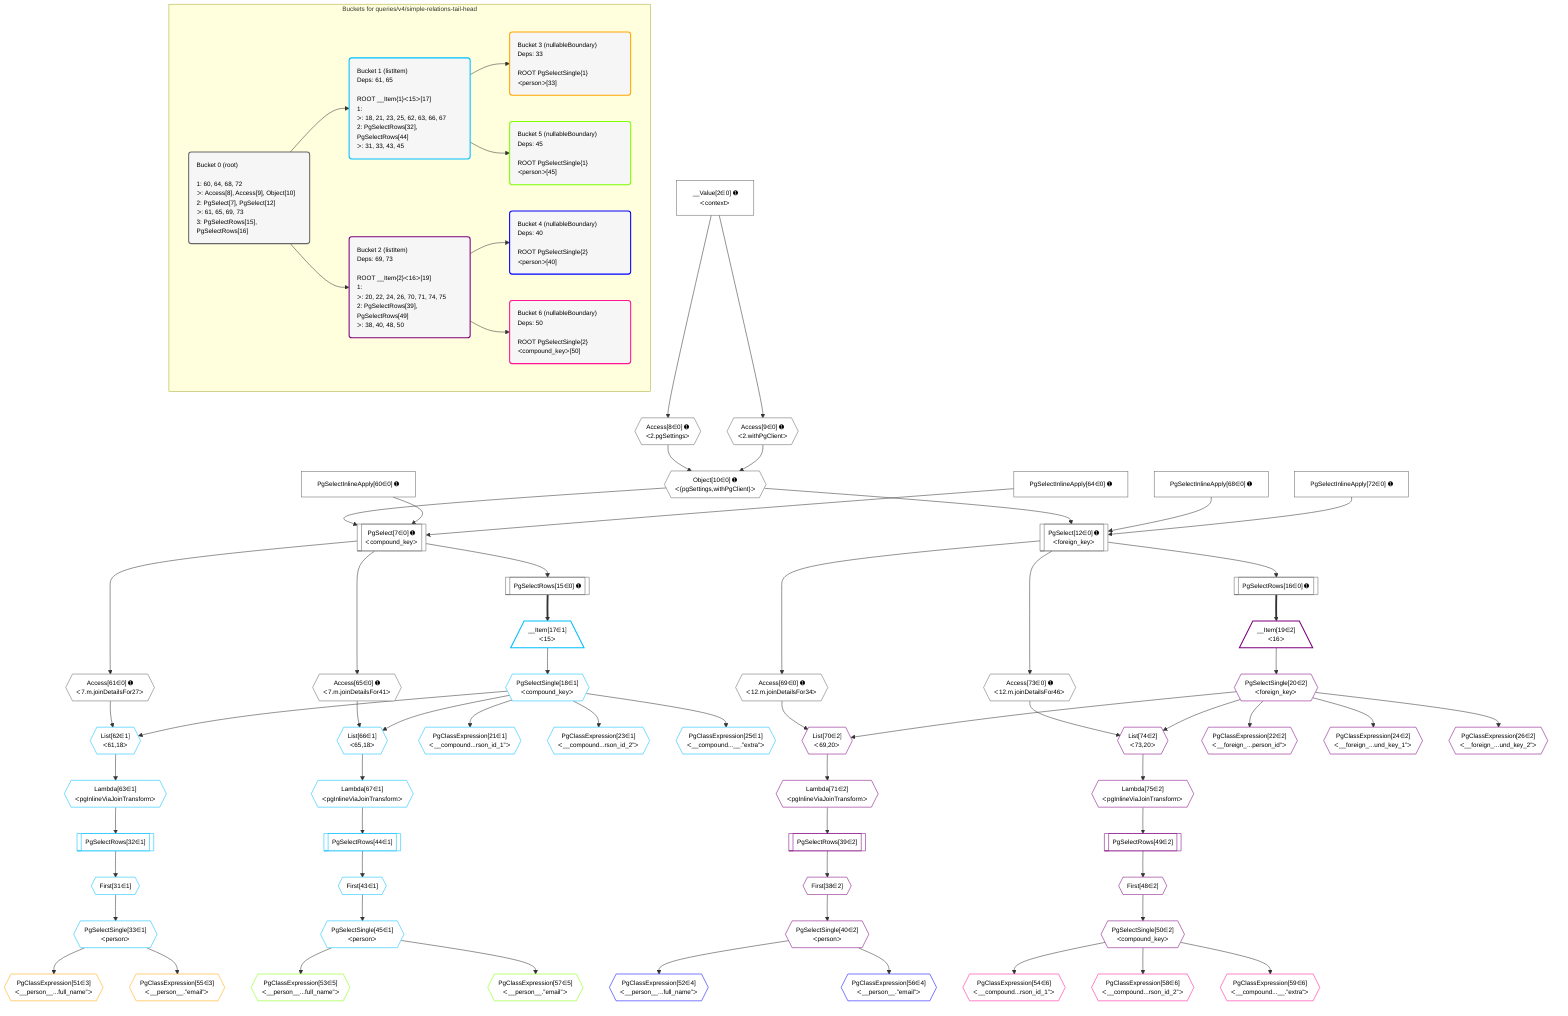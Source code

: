 %%{init: {'themeVariables': { 'fontSize': '12px'}}}%%
graph TD
    classDef path fill:#eee,stroke:#000,color:#000
    classDef plan fill:#fff,stroke-width:1px,color:#000
    classDef itemplan fill:#fff,stroke-width:2px,color:#000
    classDef unbatchedplan fill:#dff,stroke-width:1px,color:#000
    classDef sideeffectplan fill:#fcc,stroke-width:2px,color:#000
    classDef bucket fill:#f6f6f6,color:#000,stroke-width:2px,text-align:left

    subgraph "Buckets for queries/v4/simple-relations-tail-head"
    Bucket0("Bucket 0 (root)<br /><br />1: 60, 64, 68, 72<br />ᐳ: Access[8], Access[9], Object[10]<br />2: PgSelect[7], PgSelect[12]<br />ᐳ: 61, 65, 69, 73<br />3: PgSelectRows[15], PgSelectRows[16]"):::bucket
    Bucket1("Bucket 1 (listItem)<br />Deps: 61, 65<br /><br />ROOT __Item{1}ᐸ15ᐳ[17]<br />1: <br />ᐳ: 18, 21, 23, 25, 62, 63, 66, 67<br />2: PgSelectRows[32], PgSelectRows[44]<br />ᐳ: 31, 33, 43, 45"):::bucket
    Bucket2("Bucket 2 (listItem)<br />Deps: 69, 73<br /><br />ROOT __Item{2}ᐸ16ᐳ[19]<br />1: <br />ᐳ: 20, 22, 24, 26, 70, 71, 74, 75<br />2: PgSelectRows[39], PgSelectRows[49]<br />ᐳ: 38, 40, 48, 50"):::bucket
    Bucket3("Bucket 3 (nullableBoundary)<br />Deps: 33<br /><br />ROOT PgSelectSingle{1}ᐸpersonᐳ[33]"):::bucket
    Bucket4("Bucket 4 (nullableBoundary)<br />Deps: 40<br /><br />ROOT PgSelectSingle{2}ᐸpersonᐳ[40]"):::bucket
    Bucket5("Bucket 5 (nullableBoundary)<br />Deps: 45<br /><br />ROOT PgSelectSingle{1}ᐸpersonᐳ[45]"):::bucket
    Bucket6("Bucket 6 (nullableBoundary)<br />Deps: 50<br /><br />ROOT PgSelectSingle{2}ᐸcompound_keyᐳ[50]"):::bucket
    end
    Bucket0 --> Bucket1 & Bucket2
    Bucket1 --> Bucket3 & Bucket5
    Bucket2 --> Bucket4 & Bucket6

    %% plan dependencies
    PgSelect7[["PgSelect[7∈0] ➊<br />ᐸcompound_keyᐳ"]]:::plan
    Object10{{"Object[10∈0] ➊<br />ᐸ{pgSettings,withPgClient}ᐳ"}}:::plan
    PgSelectInlineApply60["PgSelectInlineApply[60∈0] ➊"]:::plan
    PgSelectInlineApply64["PgSelectInlineApply[64∈0] ➊"]:::plan
    Object10 & PgSelectInlineApply60 & PgSelectInlineApply64 --> PgSelect7
    PgSelect12[["PgSelect[12∈0] ➊<br />ᐸforeign_keyᐳ"]]:::plan
    PgSelectInlineApply68["PgSelectInlineApply[68∈0] ➊"]:::plan
    PgSelectInlineApply72["PgSelectInlineApply[72∈0] ➊"]:::plan
    Object10 & PgSelectInlineApply68 & PgSelectInlineApply72 --> PgSelect12
    Access8{{"Access[8∈0] ➊<br />ᐸ2.pgSettingsᐳ"}}:::plan
    Access9{{"Access[9∈0] ➊<br />ᐸ2.withPgClientᐳ"}}:::plan
    Access8 & Access9 --> Object10
    __Value2["__Value[2∈0] ➊<br />ᐸcontextᐳ"]:::plan
    __Value2 --> Access8
    __Value2 --> Access9
    PgSelectRows15[["PgSelectRows[15∈0] ➊"]]:::plan
    PgSelect7 --> PgSelectRows15
    PgSelectRows16[["PgSelectRows[16∈0] ➊"]]:::plan
    PgSelect12 --> PgSelectRows16
    Access61{{"Access[61∈0] ➊<br />ᐸ7.m.joinDetailsFor27ᐳ"}}:::plan
    PgSelect7 --> Access61
    Access65{{"Access[65∈0] ➊<br />ᐸ7.m.joinDetailsFor41ᐳ"}}:::plan
    PgSelect7 --> Access65
    Access69{{"Access[69∈0] ➊<br />ᐸ12.m.joinDetailsFor34ᐳ"}}:::plan
    PgSelect12 --> Access69
    Access73{{"Access[73∈0] ➊<br />ᐸ12.m.joinDetailsFor46ᐳ"}}:::plan
    PgSelect12 --> Access73
    List62{{"List[62∈1]<br />ᐸ61,18ᐳ"}}:::plan
    PgSelectSingle18{{"PgSelectSingle[18∈1]<br />ᐸcompound_keyᐳ"}}:::plan
    Access61 & PgSelectSingle18 --> List62
    List66{{"List[66∈1]<br />ᐸ65,18ᐳ"}}:::plan
    Access65 & PgSelectSingle18 --> List66
    __Item17[/"__Item[17∈1]<br />ᐸ15ᐳ"\]:::itemplan
    PgSelectRows15 ==> __Item17
    __Item17 --> PgSelectSingle18
    PgClassExpression21{{"PgClassExpression[21∈1]<br />ᐸ__compound...rson_id_1”ᐳ"}}:::plan
    PgSelectSingle18 --> PgClassExpression21
    PgClassExpression23{{"PgClassExpression[23∈1]<br />ᐸ__compound...rson_id_2”ᐳ"}}:::plan
    PgSelectSingle18 --> PgClassExpression23
    PgClassExpression25{{"PgClassExpression[25∈1]<br />ᐸ__compound...__.”extra”ᐳ"}}:::plan
    PgSelectSingle18 --> PgClassExpression25
    First31{{"First[31∈1]"}}:::plan
    PgSelectRows32[["PgSelectRows[32∈1]"]]:::plan
    PgSelectRows32 --> First31
    Lambda63{{"Lambda[63∈1]<br />ᐸpgInlineViaJoinTransformᐳ"}}:::plan
    Lambda63 --> PgSelectRows32
    PgSelectSingle33{{"PgSelectSingle[33∈1]<br />ᐸpersonᐳ"}}:::plan
    First31 --> PgSelectSingle33
    First43{{"First[43∈1]"}}:::plan
    PgSelectRows44[["PgSelectRows[44∈1]"]]:::plan
    PgSelectRows44 --> First43
    Lambda67{{"Lambda[67∈1]<br />ᐸpgInlineViaJoinTransformᐳ"}}:::plan
    Lambda67 --> PgSelectRows44
    PgSelectSingle45{{"PgSelectSingle[45∈1]<br />ᐸpersonᐳ"}}:::plan
    First43 --> PgSelectSingle45
    List62 --> Lambda63
    List66 --> Lambda67
    List70{{"List[70∈2]<br />ᐸ69,20ᐳ"}}:::plan
    PgSelectSingle20{{"PgSelectSingle[20∈2]<br />ᐸforeign_keyᐳ"}}:::plan
    Access69 & PgSelectSingle20 --> List70
    List74{{"List[74∈2]<br />ᐸ73,20ᐳ"}}:::plan
    Access73 & PgSelectSingle20 --> List74
    __Item19[/"__Item[19∈2]<br />ᐸ16ᐳ"\]:::itemplan
    PgSelectRows16 ==> __Item19
    __Item19 --> PgSelectSingle20
    PgClassExpression22{{"PgClassExpression[22∈2]<br />ᐸ__foreign_...person_id”ᐳ"}}:::plan
    PgSelectSingle20 --> PgClassExpression22
    PgClassExpression24{{"PgClassExpression[24∈2]<br />ᐸ__foreign_...und_key_1”ᐳ"}}:::plan
    PgSelectSingle20 --> PgClassExpression24
    PgClassExpression26{{"PgClassExpression[26∈2]<br />ᐸ__foreign_...und_key_2”ᐳ"}}:::plan
    PgSelectSingle20 --> PgClassExpression26
    First38{{"First[38∈2]"}}:::plan
    PgSelectRows39[["PgSelectRows[39∈2]"]]:::plan
    PgSelectRows39 --> First38
    Lambda71{{"Lambda[71∈2]<br />ᐸpgInlineViaJoinTransformᐳ"}}:::plan
    Lambda71 --> PgSelectRows39
    PgSelectSingle40{{"PgSelectSingle[40∈2]<br />ᐸpersonᐳ"}}:::plan
    First38 --> PgSelectSingle40
    First48{{"First[48∈2]"}}:::plan
    PgSelectRows49[["PgSelectRows[49∈2]"]]:::plan
    PgSelectRows49 --> First48
    Lambda75{{"Lambda[75∈2]<br />ᐸpgInlineViaJoinTransformᐳ"}}:::plan
    Lambda75 --> PgSelectRows49
    PgSelectSingle50{{"PgSelectSingle[50∈2]<br />ᐸcompound_keyᐳ"}}:::plan
    First48 --> PgSelectSingle50
    List70 --> Lambda71
    List74 --> Lambda75
    PgClassExpression51{{"PgClassExpression[51∈3]<br />ᐸ__person__...full_name”ᐳ"}}:::plan
    PgSelectSingle33 --> PgClassExpression51
    PgClassExpression55{{"PgClassExpression[55∈3]<br />ᐸ__person__.”email”ᐳ"}}:::plan
    PgSelectSingle33 --> PgClassExpression55
    PgClassExpression52{{"PgClassExpression[52∈4]<br />ᐸ__person__...full_name”ᐳ"}}:::plan
    PgSelectSingle40 --> PgClassExpression52
    PgClassExpression56{{"PgClassExpression[56∈4]<br />ᐸ__person__.”email”ᐳ"}}:::plan
    PgSelectSingle40 --> PgClassExpression56
    PgClassExpression53{{"PgClassExpression[53∈5]<br />ᐸ__person__...full_name”ᐳ"}}:::plan
    PgSelectSingle45 --> PgClassExpression53
    PgClassExpression57{{"PgClassExpression[57∈5]<br />ᐸ__person__.”email”ᐳ"}}:::plan
    PgSelectSingle45 --> PgClassExpression57
    PgClassExpression54{{"PgClassExpression[54∈6]<br />ᐸ__compound...rson_id_1”ᐳ"}}:::plan
    PgSelectSingle50 --> PgClassExpression54
    PgClassExpression58{{"PgClassExpression[58∈6]<br />ᐸ__compound...rson_id_2”ᐳ"}}:::plan
    PgSelectSingle50 --> PgClassExpression58
    PgClassExpression59{{"PgClassExpression[59∈6]<br />ᐸ__compound...__.”extra”ᐳ"}}:::plan
    PgSelectSingle50 --> PgClassExpression59

    %% define steps
    classDef bucket0 stroke:#696969
    class Bucket0,__Value2,PgSelect7,Access8,Access9,Object10,PgSelect12,PgSelectRows15,PgSelectRows16,PgSelectInlineApply60,Access61,PgSelectInlineApply64,Access65,PgSelectInlineApply68,Access69,PgSelectInlineApply72,Access73 bucket0
    classDef bucket1 stroke:#00bfff
    class Bucket1,__Item17,PgSelectSingle18,PgClassExpression21,PgClassExpression23,PgClassExpression25,First31,PgSelectRows32,PgSelectSingle33,First43,PgSelectRows44,PgSelectSingle45,List62,Lambda63,List66,Lambda67 bucket1
    classDef bucket2 stroke:#7f007f
    class Bucket2,__Item19,PgSelectSingle20,PgClassExpression22,PgClassExpression24,PgClassExpression26,First38,PgSelectRows39,PgSelectSingle40,First48,PgSelectRows49,PgSelectSingle50,List70,Lambda71,List74,Lambda75 bucket2
    classDef bucket3 stroke:#ffa500
    class Bucket3,PgClassExpression51,PgClassExpression55 bucket3
    classDef bucket4 stroke:#0000ff
    class Bucket4,PgClassExpression52,PgClassExpression56 bucket4
    classDef bucket5 stroke:#7fff00
    class Bucket5,PgClassExpression53,PgClassExpression57 bucket5
    classDef bucket6 stroke:#ff1493
    class Bucket6,PgClassExpression54,PgClassExpression58,PgClassExpression59 bucket6